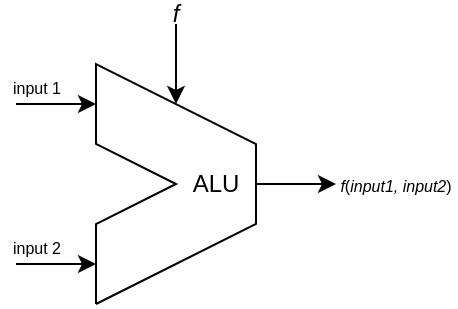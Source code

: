 <mxfile version="24.1.0" type="device">
  <diagram name="第 1 页" id="gv1MWXk4KOd7kw6uBpSe">
    <mxGraphModel dx="455" dy="554" grid="1" gridSize="10" guides="1" tooltips="1" connect="1" arrows="1" fold="1" page="1" pageScale="1" pageWidth="827" pageHeight="1169" math="0" shadow="0">
      <root>
        <mxCell id="0" />
        <mxCell id="1" parent="0" />
        <mxCell id="J8rJPJgydi79p2WAYywH-15" value="" style="shape=parallelogram;perimeter=parallelogramPerimeter;whiteSpace=wrap;html=1;fixedSize=1;direction=south;size=40;strokeColor=none;portConstraintRotation=0;noLabel=0;fixedWidth=0;autosize=0;comic=0;treeMoving=0;" vertex="1" parent="1">
          <mxGeometry x="320" y="440" width="80" height="80" as="geometry" />
        </mxCell>
        <mxCell id="J8rJPJgydi79p2WAYywH-17" value="" style="shape=parallelogram;perimeter=parallelogramPerimeter;whiteSpace=wrap;html=1;fixedSize=1;direction=south;size=40;rotation=-180;flipV=1;strokeColor=none;" vertex="1" parent="1">
          <mxGeometry x="320" y="480" width="80" height="80" as="geometry" />
        </mxCell>
        <mxCell id="J8rJPJgydi79p2WAYywH-18" value="" style="endArrow=none;html=1;rounded=0;" edge="1" parent="1">
          <mxGeometry width="50" height="50" relative="1" as="geometry">
            <mxPoint x="320" y="560" as="sourcePoint" />
            <mxPoint x="320" y="560" as="targetPoint" />
            <Array as="points">
              <mxPoint x="400" y="520" />
              <mxPoint x="400" y="480" />
              <mxPoint x="320" y="440" />
              <mxPoint x="320" y="480" />
              <mxPoint x="360" y="500" />
              <mxPoint x="320" y="520" />
            </Array>
          </mxGeometry>
        </mxCell>
        <mxCell id="J8rJPJgydi79p2WAYywH-24" value="&lt;font style=&quot;font-size: 8px;&quot;&gt;input 1&lt;/font&gt;" style="edgeStyle=orthogonalEdgeStyle;rounded=0;orthogonalLoop=1;jettySize=auto;html=1;startArrow=classic;startFill=1;endArrow=none;endFill=0;labelPosition=center;verticalLabelPosition=top;align=center;verticalAlign=bottom;" edge="1" parent="1">
          <mxGeometry x="0.5" relative="1" as="geometry">
            <mxPoint x="280" y="460" as="targetPoint" />
            <mxPoint x="320" y="460" as="sourcePoint" />
            <Array as="points">
              <mxPoint x="300" y="460" />
              <mxPoint x="300" y="460" />
            </Array>
            <mxPoint as="offset" />
          </mxGeometry>
        </mxCell>
        <mxCell id="J8rJPJgydi79p2WAYywH-27" value="&lt;font style=&quot;font-size: 8px;&quot;&gt;input 2&lt;/font&gt;" style="edgeStyle=orthogonalEdgeStyle;rounded=0;orthogonalLoop=1;jettySize=auto;html=1;startArrow=classic;startFill=1;endArrow=none;endFill=0;labelPosition=center;verticalLabelPosition=top;align=center;verticalAlign=bottom;" edge="1" parent="1">
          <mxGeometry x="0.5" relative="1" as="geometry">
            <mxPoint x="280" y="540" as="targetPoint" />
            <mxPoint x="320" y="540" as="sourcePoint" />
            <Array as="points">
              <mxPoint x="300" y="540" />
              <mxPoint x="300" y="540" />
            </Array>
            <mxPoint as="offset" />
          </mxGeometry>
        </mxCell>
        <mxCell id="J8rJPJgydi79p2WAYywH-28" style="edgeStyle=orthogonalEdgeStyle;rounded=0;orthogonalLoop=1;jettySize=auto;html=1;startArrow=classic;startFill=1;endArrow=none;endFill=0;exitX=0;exitY=0.5;exitDx=0;exitDy=0;" edge="1" parent="1" source="J8rJPJgydi79p2WAYywH-15">
          <mxGeometry relative="1" as="geometry">
            <mxPoint x="360" y="420" as="targetPoint" />
            <mxPoint x="400" y="420" as="sourcePoint" />
            <Array as="points">
              <mxPoint x="360" y="420" />
            </Array>
          </mxGeometry>
        </mxCell>
        <mxCell id="J8rJPJgydi79p2WAYywH-29" style="edgeStyle=orthogonalEdgeStyle;rounded=0;orthogonalLoop=1;jettySize=auto;html=1;startArrow=classic;startFill=1;endArrow=none;endFill=0;" edge="1" parent="1">
          <mxGeometry relative="1" as="geometry">
            <mxPoint x="400" y="500" as="targetPoint" />
            <mxPoint x="440" y="500" as="sourcePoint" />
            <Array as="points">
              <mxPoint x="420" y="500" />
              <mxPoint x="420" y="500" />
            </Array>
          </mxGeometry>
        </mxCell>
        <mxCell id="J8rJPJgydi79p2WAYywH-34" value="ALU" style="text;strokeColor=none;align=center;fillColor=none;html=1;verticalAlign=middle;whiteSpace=wrap;rounded=0;" vertex="1" parent="1">
          <mxGeometry x="360" y="495" width="40" height="10" as="geometry" />
        </mxCell>
        <mxCell id="J8rJPJgydi79p2WAYywH-37" value="&lt;i&gt;f&lt;/i&gt;" style="text;strokeColor=none;align=center;fillColor=none;html=1;verticalAlign=middle;whiteSpace=wrap;rounded=0;" vertex="1" parent="1">
          <mxGeometry x="355" y="410" width="10" height="10" as="geometry" />
        </mxCell>
        <mxCell id="J8rJPJgydi79p2WAYywH-38" value="&lt;font style=&quot;font-size: 8px;&quot;&gt;&lt;i&gt;f&lt;/i&gt;(&lt;i&gt;input1, input2&lt;/i&gt;)&lt;/font&gt;" style="text;strokeColor=none;align=center;fillColor=none;html=1;verticalAlign=middle;whiteSpace=wrap;rounded=0;" vertex="1" parent="1">
          <mxGeometry x="440" y="495" width="60" height="10" as="geometry" />
        </mxCell>
      </root>
    </mxGraphModel>
  </diagram>
</mxfile>
